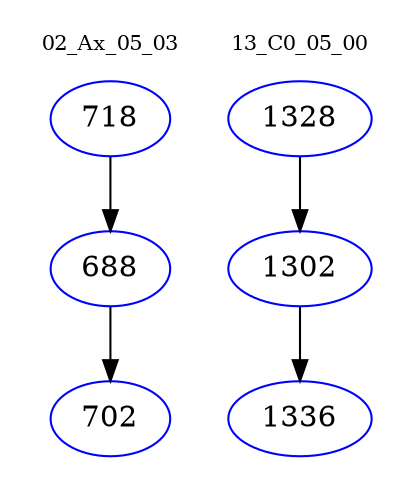 digraph{
subgraph cluster_0 {
color = white
label = "02_Ax_05_03";
fontsize=10;
T0_718 [label="718", color="blue"]
T0_718 -> T0_688 [color="black"]
T0_688 [label="688", color="blue"]
T0_688 -> T0_702 [color="black"]
T0_702 [label="702", color="blue"]
}
subgraph cluster_1 {
color = white
label = "13_C0_05_00";
fontsize=10;
T1_1328 [label="1328", color="blue"]
T1_1328 -> T1_1302 [color="black"]
T1_1302 [label="1302", color="blue"]
T1_1302 -> T1_1336 [color="black"]
T1_1336 [label="1336", color="blue"]
}
}
